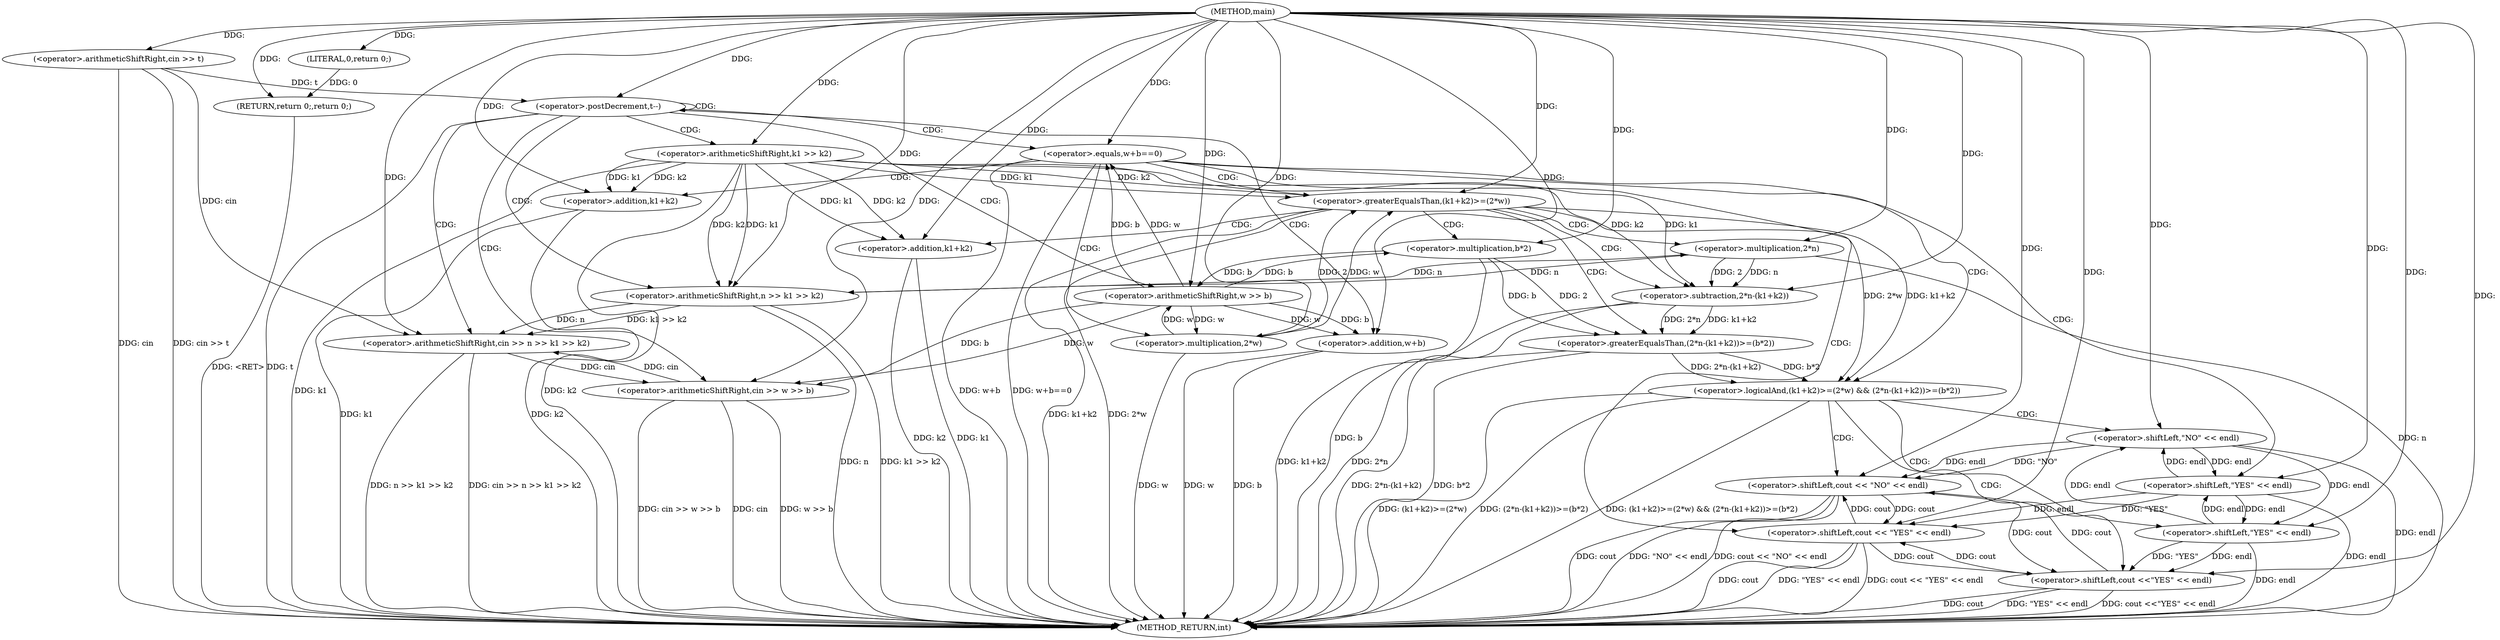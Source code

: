 digraph "main" {  
"1000101" [label = "(METHOD,main)" ]
"1000175" [label = "(METHOD_RETURN,int)" ]
"1000104" [label = "(<operator>.arithmeticShiftRight,cin >> t)" ]
"1000173" [label = "(RETURN,return 0;,return 0;)" ]
"1000108" [label = "(<operator>.postDecrement,t--)" ]
"1000174" [label = "(LITERAL,0,return 0;)" ]
"1000114" [label = "(<operator>.arithmeticShiftRight,cin >> n >> k1 >> k2)" ]
"1000123" [label = "(<operator>.arithmeticShiftRight,cin >> w >> b)" ]
"1000168" [label = "(<operator>.shiftLeft,cout << \"NO\" << endl)" ]
"1000129" [label = "(<operator>.equals,w+b==0)" ]
"1000142" [label = "(<operator>.logicalAnd,(k1+k2)>=(2*w) && (2*n-(k1+k2))>=(b*2))" ]
"1000116" [label = "(<operator>.arithmeticShiftRight,n >> k1 >> k2)" ]
"1000125" [label = "(<operator>.arithmeticShiftRight,w >> b)" ]
"1000135" [label = "(<operator>.shiftLeft,cout << \"YES\" << endl)" ]
"1000162" [label = "(<operator>.shiftLeft,cout <<\"YES\" << endl)" ]
"1000170" [label = "(<operator>.shiftLeft,\"NO\" << endl)" ]
"1000118" [label = "(<operator>.arithmeticShiftRight,k1 >> k2)" ]
"1000130" [label = "(<operator>.addition,w+b)" ]
"1000143" [label = "(<operator>.greaterEqualsThan,(k1+k2)>=(2*w))" ]
"1000150" [label = "(<operator>.greaterEqualsThan,(2*n-(k1+k2))>=(b*2))" ]
"1000137" [label = "(<operator>.shiftLeft,\"YES\" << endl)" ]
"1000144" [label = "(<operator>.addition,k1+k2)" ]
"1000147" [label = "(<operator>.multiplication,2*w)" ]
"1000151" [label = "(<operator>.subtraction,2*n-(k1+k2))" ]
"1000158" [label = "(<operator>.multiplication,b*2)" ]
"1000164" [label = "(<operator>.shiftLeft,\"YES\" << endl)" ]
"1000152" [label = "(<operator>.multiplication,2*n)" ]
"1000155" [label = "(<operator>.addition,k1+k2)" ]
  "1000173" -> "1000175"  [ label = "DDG: <RET>"] 
  "1000104" -> "1000175"  [ label = "DDG: cin"] 
  "1000104" -> "1000175"  [ label = "DDG: cin >> t"] 
  "1000108" -> "1000175"  [ label = "DDG: t"] 
  "1000116" -> "1000175"  [ label = "DDG: n"] 
  "1000118" -> "1000175"  [ label = "DDG: k1"] 
  "1000118" -> "1000175"  [ label = "DDG: k2"] 
  "1000116" -> "1000175"  [ label = "DDG: k1 >> k2"] 
  "1000114" -> "1000175"  [ label = "DDG: n >> k1 >> k2"] 
  "1000114" -> "1000175"  [ label = "DDG: cin >> n >> k1 >> k2"] 
  "1000123" -> "1000175"  [ label = "DDG: cin"] 
  "1000123" -> "1000175"  [ label = "DDG: w >> b"] 
  "1000123" -> "1000175"  [ label = "DDG: cin >> w >> b"] 
  "1000130" -> "1000175"  [ label = "DDG: w"] 
  "1000130" -> "1000175"  [ label = "DDG: b"] 
  "1000129" -> "1000175"  [ label = "DDG: w+b"] 
  "1000129" -> "1000175"  [ label = "DDG: w+b==0"] 
  "1000144" -> "1000175"  [ label = "DDG: k1"] 
  "1000144" -> "1000175"  [ label = "DDG: k2"] 
  "1000143" -> "1000175"  [ label = "DDG: k1+k2"] 
  "1000147" -> "1000175"  [ label = "DDG: w"] 
  "1000143" -> "1000175"  [ label = "DDG: 2*w"] 
  "1000142" -> "1000175"  [ label = "DDG: (k1+k2)>=(2*w)"] 
  "1000152" -> "1000175"  [ label = "DDG: n"] 
  "1000151" -> "1000175"  [ label = "DDG: 2*n"] 
  "1000155" -> "1000175"  [ label = "DDG: k1"] 
  "1000155" -> "1000175"  [ label = "DDG: k2"] 
  "1000151" -> "1000175"  [ label = "DDG: k1+k2"] 
  "1000150" -> "1000175"  [ label = "DDG: 2*n-(k1+k2)"] 
  "1000158" -> "1000175"  [ label = "DDG: b"] 
  "1000150" -> "1000175"  [ label = "DDG: b*2"] 
  "1000142" -> "1000175"  [ label = "DDG: (2*n-(k1+k2))>=(b*2)"] 
  "1000142" -> "1000175"  [ label = "DDG: (k1+k2)>=(2*w) && (2*n-(k1+k2))>=(b*2)"] 
  "1000168" -> "1000175"  [ label = "DDG: cout"] 
  "1000170" -> "1000175"  [ label = "DDG: endl"] 
  "1000168" -> "1000175"  [ label = "DDG: \"NO\" << endl"] 
  "1000168" -> "1000175"  [ label = "DDG: cout << \"NO\" << endl"] 
  "1000162" -> "1000175"  [ label = "DDG: cout"] 
  "1000164" -> "1000175"  [ label = "DDG: endl"] 
  "1000162" -> "1000175"  [ label = "DDG: \"YES\" << endl"] 
  "1000162" -> "1000175"  [ label = "DDG: cout <<\"YES\" << endl"] 
  "1000135" -> "1000175"  [ label = "DDG: cout"] 
  "1000137" -> "1000175"  [ label = "DDG: endl"] 
  "1000135" -> "1000175"  [ label = "DDG: \"YES\" << endl"] 
  "1000135" -> "1000175"  [ label = "DDG: cout << \"YES\" << endl"] 
  "1000174" -> "1000173"  [ label = "DDG: 0"] 
  "1000101" -> "1000173"  [ label = "DDG: "] 
  "1000101" -> "1000104"  [ label = "DDG: "] 
  "1000101" -> "1000174"  [ label = "DDG: "] 
  "1000104" -> "1000108"  [ label = "DDG: t"] 
  "1000101" -> "1000108"  [ label = "DDG: "] 
  "1000104" -> "1000114"  [ label = "DDG: cin"] 
  "1000123" -> "1000114"  [ label = "DDG: cin"] 
  "1000101" -> "1000114"  [ label = "DDG: "] 
  "1000116" -> "1000114"  [ label = "DDG: n"] 
  "1000116" -> "1000114"  [ label = "DDG: k1 >> k2"] 
  "1000114" -> "1000123"  [ label = "DDG: cin"] 
  "1000101" -> "1000123"  [ label = "DDG: "] 
  "1000125" -> "1000123"  [ label = "DDG: b"] 
  "1000125" -> "1000123"  [ label = "DDG: w"] 
  "1000162" -> "1000168"  [ label = "DDG: cout"] 
  "1000135" -> "1000168"  [ label = "DDG: cout"] 
  "1000101" -> "1000168"  [ label = "DDG: "] 
  "1000170" -> "1000168"  [ label = "DDG: \"NO\""] 
  "1000170" -> "1000168"  [ label = "DDG: endl"] 
  "1000152" -> "1000116"  [ label = "DDG: n"] 
  "1000101" -> "1000116"  [ label = "DDG: "] 
  "1000118" -> "1000116"  [ label = "DDG: k2"] 
  "1000118" -> "1000116"  [ label = "DDG: k1"] 
  "1000147" -> "1000125"  [ label = "DDG: w"] 
  "1000101" -> "1000125"  [ label = "DDG: "] 
  "1000158" -> "1000125"  [ label = "DDG: b"] 
  "1000125" -> "1000129"  [ label = "DDG: b"] 
  "1000101" -> "1000129"  [ label = "DDG: "] 
  "1000125" -> "1000129"  [ label = "DDG: w"] 
  "1000143" -> "1000142"  [ label = "DDG: 2*w"] 
  "1000143" -> "1000142"  [ label = "DDG: k1+k2"] 
  "1000150" -> "1000142"  [ label = "DDG: 2*n-(k1+k2)"] 
  "1000150" -> "1000142"  [ label = "DDG: b*2"] 
  "1000101" -> "1000170"  [ label = "DDG: "] 
  "1000164" -> "1000170"  [ label = "DDG: endl"] 
  "1000137" -> "1000170"  [ label = "DDG: endl"] 
  "1000101" -> "1000118"  [ label = "DDG: "] 
  "1000125" -> "1000130"  [ label = "DDG: w"] 
  "1000101" -> "1000130"  [ label = "DDG: "] 
  "1000125" -> "1000130"  [ label = "DDG: b"] 
  "1000168" -> "1000135"  [ label = "DDG: cout"] 
  "1000162" -> "1000135"  [ label = "DDG: cout"] 
  "1000101" -> "1000135"  [ label = "DDG: "] 
  "1000137" -> "1000135"  [ label = "DDG: endl"] 
  "1000137" -> "1000135"  [ label = "DDG: \"YES\""] 
  "1000118" -> "1000143"  [ label = "DDG: k2"] 
  "1000101" -> "1000143"  [ label = "DDG: "] 
  "1000118" -> "1000143"  [ label = "DDG: k1"] 
  "1000147" -> "1000143"  [ label = "DDG: 2"] 
  "1000147" -> "1000143"  [ label = "DDG: w"] 
  "1000151" -> "1000150"  [ label = "DDG: k1+k2"] 
  "1000151" -> "1000150"  [ label = "DDG: 2*n"] 
  "1000158" -> "1000150"  [ label = "DDG: 2"] 
  "1000158" -> "1000150"  [ label = "DDG: b"] 
  "1000168" -> "1000162"  [ label = "DDG: cout"] 
  "1000135" -> "1000162"  [ label = "DDG: cout"] 
  "1000101" -> "1000162"  [ label = "DDG: "] 
  "1000164" -> "1000162"  [ label = "DDG: \"YES\""] 
  "1000164" -> "1000162"  [ label = "DDG: endl"] 
  "1000101" -> "1000137"  [ label = "DDG: "] 
  "1000170" -> "1000137"  [ label = "DDG: endl"] 
  "1000164" -> "1000137"  [ label = "DDG: endl"] 
  "1000118" -> "1000144"  [ label = "DDG: k1"] 
  "1000101" -> "1000144"  [ label = "DDG: "] 
  "1000118" -> "1000144"  [ label = "DDG: k2"] 
  "1000101" -> "1000147"  [ label = "DDG: "] 
  "1000125" -> "1000147"  [ label = "DDG: w"] 
  "1000152" -> "1000151"  [ label = "DDG: n"] 
  "1000152" -> "1000151"  [ label = "DDG: 2"] 
  "1000101" -> "1000151"  [ label = "DDG: "] 
  "1000118" -> "1000151"  [ label = "DDG: k1"] 
  "1000118" -> "1000151"  [ label = "DDG: k2"] 
  "1000101" -> "1000158"  [ label = "DDG: "] 
  "1000125" -> "1000158"  [ label = "DDG: b"] 
  "1000101" -> "1000164"  [ label = "DDG: "] 
  "1000170" -> "1000164"  [ label = "DDG: endl"] 
  "1000137" -> "1000164"  [ label = "DDG: endl"] 
  "1000101" -> "1000152"  [ label = "DDG: "] 
  "1000116" -> "1000152"  [ label = "DDG: n"] 
  "1000101" -> "1000155"  [ label = "DDG: "] 
  "1000118" -> "1000155"  [ label = "DDG: k1"] 
  "1000118" -> "1000155"  [ label = "DDG: k2"] 
  "1000108" -> "1000125"  [ label = "CDG: "] 
  "1000108" -> "1000114"  [ label = "CDG: "] 
  "1000108" -> "1000118"  [ label = "CDG: "] 
  "1000108" -> "1000116"  [ label = "CDG: "] 
  "1000108" -> "1000129"  [ label = "CDG: "] 
  "1000108" -> "1000123"  [ label = "CDG: "] 
  "1000108" -> "1000108"  [ label = "CDG: "] 
  "1000108" -> "1000130"  [ label = "CDG: "] 
  "1000129" -> "1000142"  [ label = "CDG: "] 
  "1000129" -> "1000135"  [ label = "CDG: "] 
  "1000129" -> "1000144"  [ label = "CDG: "] 
  "1000129" -> "1000143"  [ label = "CDG: "] 
  "1000129" -> "1000137"  [ label = "CDG: "] 
  "1000129" -> "1000147"  [ label = "CDG: "] 
  "1000142" -> "1000164"  [ label = "CDG: "] 
  "1000142" -> "1000168"  [ label = "CDG: "] 
  "1000142" -> "1000170"  [ label = "CDG: "] 
  "1000142" -> "1000162"  [ label = "CDG: "] 
  "1000143" -> "1000152"  [ label = "CDG: "] 
  "1000143" -> "1000150"  [ label = "CDG: "] 
  "1000143" -> "1000158"  [ label = "CDG: "] 
  "1000143" -> "1000155"  [ label = "CDG: "] 
  "1000143" -> "1000151"  [ label = "CDG: "] 
}
